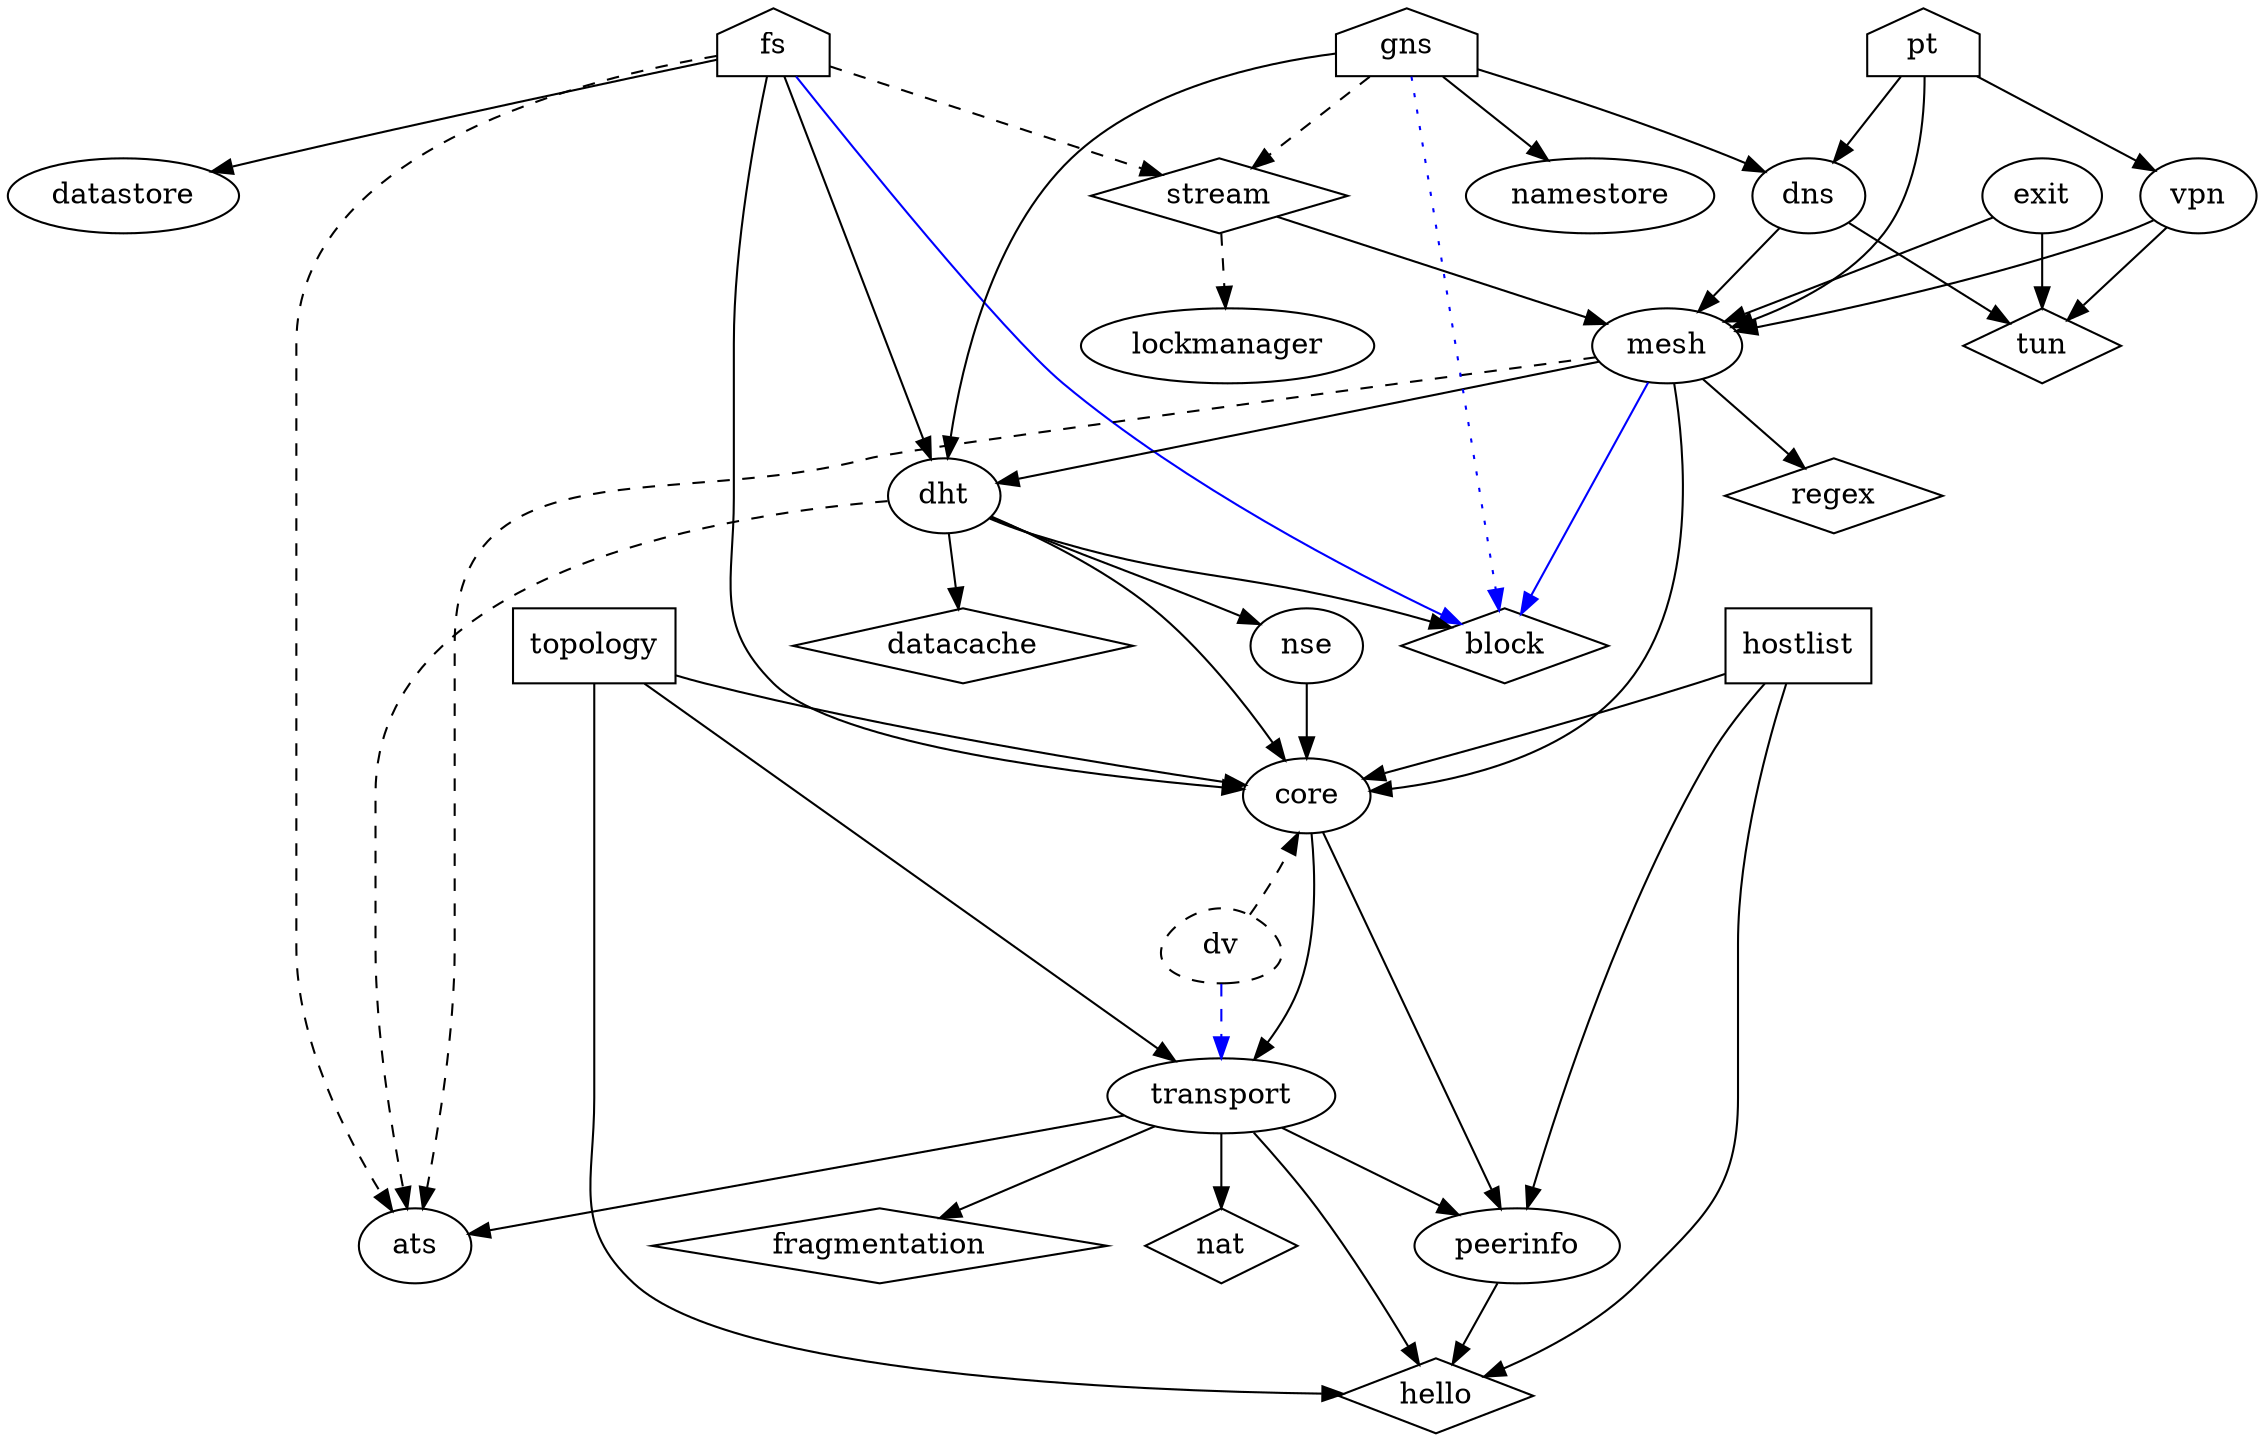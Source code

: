 // house = application
// circle (default) = service
// box = daemon
// diamond = library
// black line = dependency
// blue line = extension via plugin
// dashed = in planning

digraph dependencies {
splines = true;

  fs [shape=house];
  fs -> dht;
  fs -> core;
  fs -> datastore;
  fs -> stream [style=dashed];
  fs -> ats [style=dashed];
  fs -> block [stlye=dotted,color=blue];
  exit -> mesh;
  exit -> tun;
  vpn -> mesh;
  vpn -> tun;
  pt [shape=house];
  pt -> mesh;
  pt -> vpn;
  pt -> dns;
  dns -> mesh;
  dns -> tun;
  gns [shape=house];
  gns -> namestore;
  gns -> dns;
  gns -> dht;
  gns -> stream [style=dashed];
  gns -> block [style=dotted,color=blue];
//  psycd [style=dashed,shape=house];
//  psycd -> mesh [style=dashed];
  stream [shape=diamond];
  stream -> mesh;
  stream -> lockmanager [style=dashed];
  dht -> core;
  dht -> nse;
  dht -> block;
  dht -> datacache;
  dht -> ats [style=dashed];
  nse -> core;
  block [shape=diamond];
  datacache [shape=diamond];
  mesh -> core [weight=2];
  mesh -> dht;
  mesh -> regex;
  mesh -> block [stlye=dashed,color=blue];
  mesh -> ats [style=dashed];
  regex [shape=diamond];
  core -> transport;
  core -> peerinfo;
  topology [shape=box];
  topology -> transport;
  topology -> core;
  topology -> hello;
  hostlist [shape=box];
  hostlist -> core;
  hostlist -> peerinfo;
  hostlist -> hello;
  transport -> ats;
  transport -> hello;	  
  transport -> peerinfo;
  transport -> nat;
  transport -> fragmentation;
  dv [style=dashed,shape=egg,layer=core];
  dv -> transport [style=dashed,color=blue];
  dv -> core [style=dashed];
  core -> dv [style=invis]; // force dv below core
  peerinfo -> hello;
  fragmentation [shape=diamond];
  hello [shape=diamond];
  nat [shape=diamond];
  tun [shape=diamond];

  subgraph STREAM {
    stream; lockmanager;
  }
  subgraph DHT {
    dht; nse; datacache; block;
  }
  subgraph MESH {
    mesh; regex;
  }
  subgraph TRANSPORT {
    transport; dv; peerinfo; hello; nat; ats;
  }
  subgraph CORE {
    core; hostlist; topology;
  }
  subgraph FS {
    fs; datastore;
  }
  subgraph GNS {
    gns; namestore;
  }
  subgraph VPN {
    vpn; pt; exit;
  }

}
